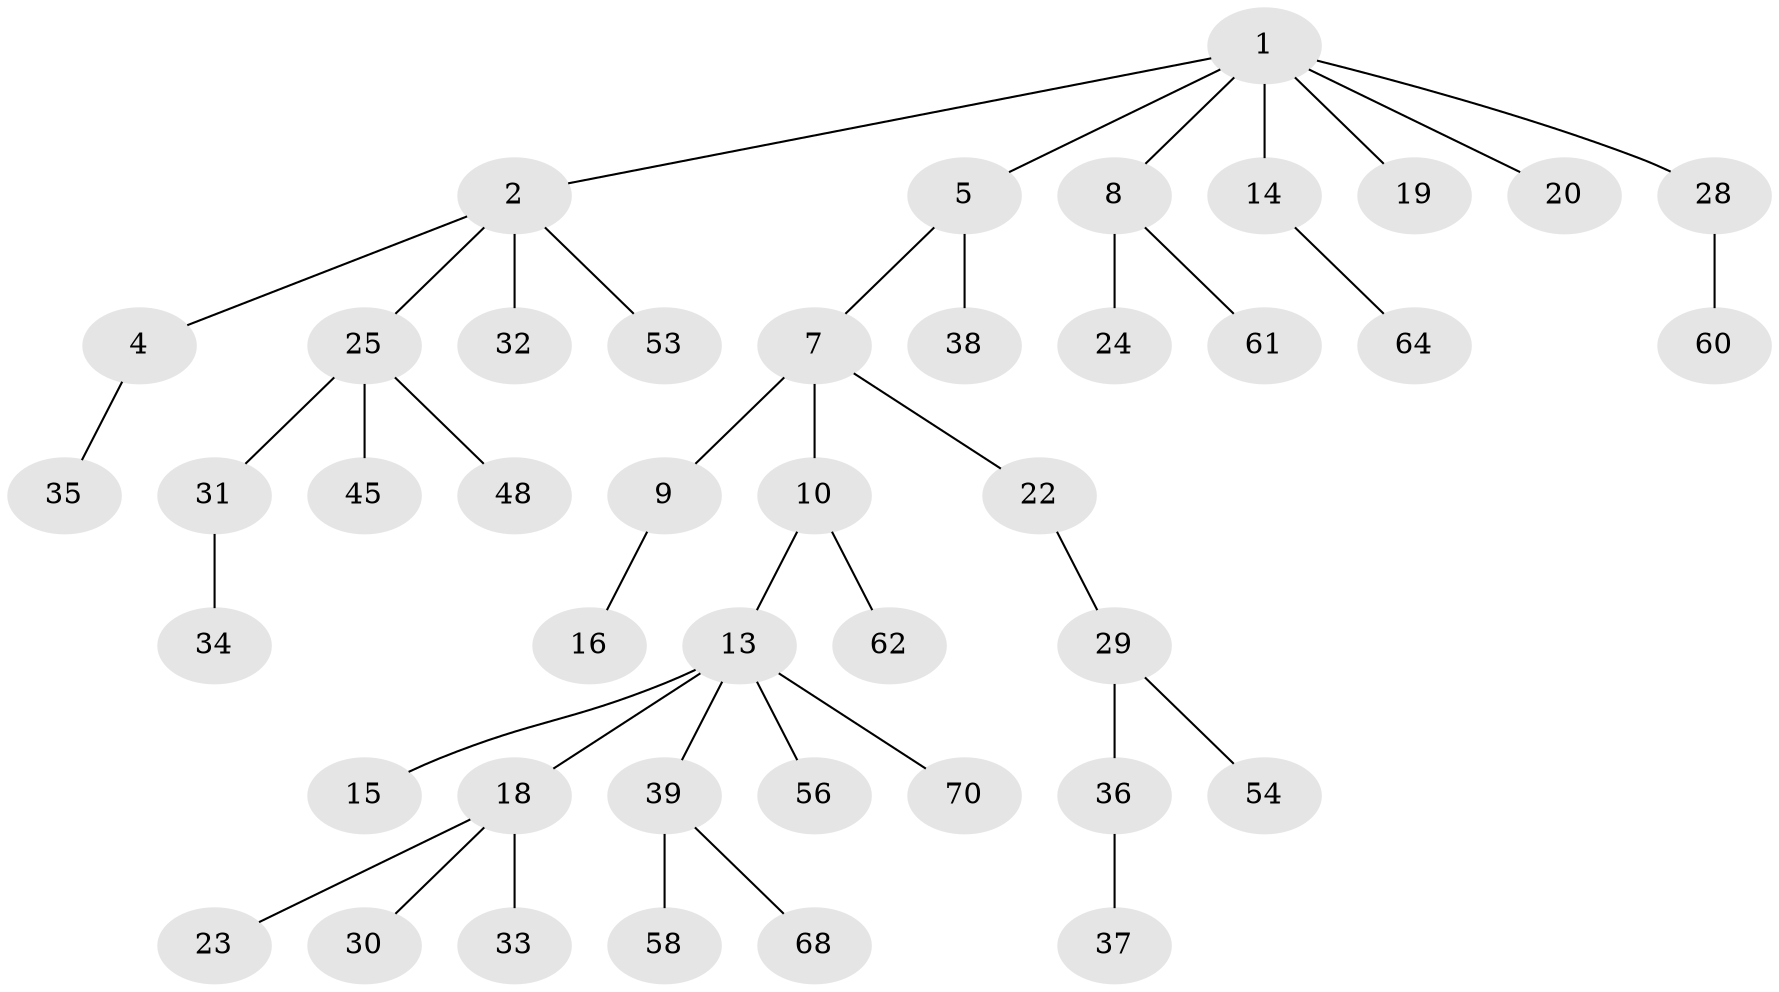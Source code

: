 // Generated by graph-tools (version 1.1) at 2025/52/02/27/25 19:52:10]
// undirected, 43 vertices, 42 edges
graph export_dot {
graph [start="1"]
  node [color=gray90,style=filled];
  1 [super="+3"];
  2 [super="+6"];
  4 [super="+41"];
  5 [super="+12"];
  7;
  8 [super="+11"];
  9 [super="+69"];
  10 [super="+44"];
  13 [super="+17"];
  14 [super="+50"];
  15 [super="+57"];
  16 [super="+21"];
  18 [super="+66"];
  19 [super="+55"];
  20 [super="+26"];
  22 [super="+42"];
  23 [super="+49"];
  24 [super="+52"];
  25 [super="+27"];
  28 [super="+46"];
  29;
  30;
  31;
  32 [super="+51"];
  33;
  34;
  35;
  36 [super="+65"];
  37 [super="+40"];
  38;
  39 [super="+43"];
  45 [super="+47"];
  48 [super="+67"];
  53;
  54 [super="+59"];
  56;
  58;
  60;
  61;
  62 [super="+63"];
  64;
  68;
  70;
  1 -- 2;
  1 -- 5;
  1 -- 8;
  1 -- 20;
  1 -- 19;
  1 -- 28;
  1 -- 14;
  2 -- 4;
  2 -- 32;
  2 -- 53;
  2 -- 25;
  4 -- 35;
  5 -- 7;
  5 -- 38;
  7 -- 9;
  7 -- 10;
  7 -- 22;
  8 -- 61;
  8 -- 24;
  9 -- 16;
  10 -- 13;
  10 -- 62;
  13 -- 15;
  13 -- 18;
  13 -- 39;
  13 -- 56;
  13 -- 70;
  14 -- 64;
  18 -- 23;
  18 -- 30;
  18 -- 33;
  22 -- 29;
  25 -- 31;
  25 -- 45;
  25 -- 48;
  28 -- 60;
  29 -- 36;
  29 -- 54;
  31 -- 34;
  36 -- 37;
  39 -- 58;
  39 -- 68;
}
